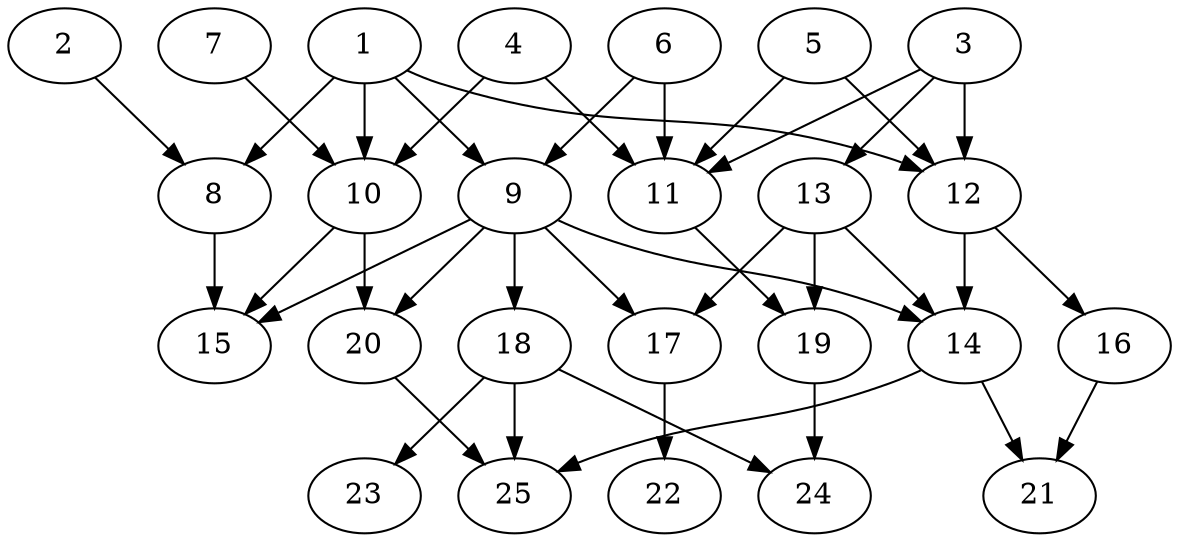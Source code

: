 // DAG (tier=2-normal, mode=compute, n=25, ccr=0.351, fat=0.609, density=0.464, regular=0.499, jump=0.168, mindata=524288, maxdata=8388608)
// DAG automatically generated by daggen at Sun Aug 24 16:33:33 2025
// /home/ermia/Project/Environments/daggen/bin/daggen --dot --ccr 0.351 --fat 0.609 --regular 0.499 --density 0.464 --jump 0.168 --mindata 524288 --maxdata 8388608 -n 25 
digraph G {
  1 [size="61274822017024000000", alpha="0.13", expect_size="30637411008512000000"]
  1 -> 8 [size ="124340142080000"]
  1 -> 9 [size ="124340142080000"]
  1 -> 10 [size ="124340142080000"]
  1 -> 12 [size ="124340142080000"]
  2 [size="753005300086926464", alpha="0.02", expect_size="376502650043463232"]
  2 -> 8 [size ="515347790692352"]
  3 [size="112351745299017760", alpha="0.07", expect_size="56175872649508880"]
  3 -> 11 [size ="101940008583168"]
  3 -> 12 [size ="101940008583168"]
  3 -> 13 [size ="101940008583168"]
  4 [size="8113085933251698", alpha="0.15", expect_size="4056542966625849"]
  4 -> 10 [size ="259228799336448"]
  4 -> 11 [size ="259228799336448"]
  5 [size="54432355107391668224", alpha="0.12", expect_size="27216177553695834112"]
  5 -> 11 [size ="114902127607808"]
  5 -> 12 [size ="114902127607808"]
  6 [size="243069164406160", alpha="0.15", expect_size="121534582203080"]
  6 -> 9 [size ="5476620173312"]
  6 -> 11 [size ="5476620173312"]
  7 [size="14712863080128468", alpha="0.15", expect_size="7356431540064234"]
  7 -> 10 [size ="39174136659968"]
  8 [size="67540868811185979392", alpha="0.18", expect_size="33770434405592989696"]
  8 -> 15 [size ="132678661701632"]
  9 [size="110340504576614", alpha="0.00", expect_size="55170252288307"]
  9 -> 14 [size ="8659190939648"]
  9 -> 15 [size ="8659190939648"]
  9 -> 17 [size ="8659190939648"]
  9 -> 18 [size ="8659190939648"]
  9 -> 20 [size ="8659190939648"]
  10 [size="1740685669099399", alpha="0.18", expect_size="870342834549699"]
  10 -> 15 [size ="164848637837312"]
  10 -> 20 [size ="164848637837312"]
  11 [size="36418995928455708672", alpha="0.00", expect_size="18209497964227854336"]
  11 -> 19 [size ="87897252298752"]
  12 [size="593108866890200320", alpha="0.02", expect_size="296554433445100160"]
  12 -> 14 [size ="261753057312768"]
  12 -> 16 [size ="261753057312768"]
  13 [size="16835202785668808", alpha="0.17", expect_size="8417601392834404"]
  13 -> 14 [size ="403327258984448"]
  13 -> 17 [size ="403327258984448"]
  13 -> 19 [size ="403327258984448"]
  14 [size="30541207627693976", alpha="0.09", expect_size="15270603813846988"]
  14 -> 21 [size ="50270444716032"]
  14 -> 25 [size ="50270444716032"]
  15 [size="810864219780341", alpha="0.12", expect_size="405432109890170"]
  16 [size="74320639343857136", alpha="0.05", expect_size="37160319671928568"]
  16 -> 21 [size ="30378580508672"]
  17 [size="1604667156047860224", alpha="0.10", expect_size="802333578023930112"]
  17 -> 22 [size ="549561500172288"]
  18 [size="155671180318186", alpha="0.08", expect_size="77835590159093"]
  18 -> 23 [size ="5328519299072"]
  18 -> 24 [size ="5328519299072"]
  18 -> 25 [size ="5328519299072"]
  19 [size="462233161774071936", alpha="0.06", expect_size="231116580887035968"]
  19 -> 24 [size ="235724926353408"]
  20 [size="1779201100992600", alpha="0.05", expect_size="889600550496300"]
  20 -> 25 [size ="106852083826688"]
  21 [size="3192190794962598", alpha="0.00", expect_size="1596095397481299"]
  22 [size="1050332983988569", alpha="0.05", expect_size="525166491994284"]
  23 [size="4526884434251669", alpha="0.11", expect_size="2263442217125834"]
  24 [size="246352852297246080", alpha="0.12", expect_size="123176426148623040"]
  25 [size="24908549239856955392", alpha="0.07", expect_size="12454274619928477696"]
}